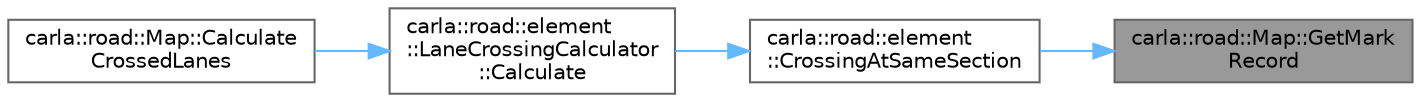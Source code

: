 digraph "carla::road::Map::GetMarkRecord"
{
 // INTERACTIVE_SVG=YES
 // LATEX_PDF_SIZE
  bgcolor="transparent";
  edge [fontname=Helvetica,fontsize=10,labelfontname=Helvetica,labelfontsize=10];
  node [fontname=Helvetica,fontsize=10,shape=box,height=0.2,width=0.4];
  rankdir="RL";
  Node1 [id="Node000001",label="carla::road::Map::GetMark\lRecord",height=0.2,width=0.4,color="gray40", fillcolor="grey60", style="filled", fontcolor="black",tooltip=" "];
  Node1 -> Node2 [id="edge1_Node000001_Node000002",dir="back",color="steelblue1",style="solid",tooltip=" "];
  Node2 [id="Node000002",label="carla::road::element\l::CrossingAtSameSection",height=0.2,width=0.4,color="grey40", fillcolor="white", style="filled",URL="$df/dc1/namespacecarla_1_1road_1_1element.html#acbe8560f6810573eb51af9654c3ada77",tooltip="Calculate the lane markings that need to be crossed from lane_id_origin to lane_id_destination."];
  Node2 -> Node3 [id="edge2_Node000002_Node000003",dir="back",color="steelblue1",style="solid",tooltip=" "];
  Node3 [id="Node000003",label="carla::road::element\l::LaneCrossingCalculator\l::Calculate",height=0.2,width=0.4,color="grey40", fillcolor="white", style="filled",URL="$d2/d60/classcarla_1_1road_1_1element_1_1LaneCrossingCalculator.html#a589511f573df9e9c46c55a7a46c02cd6",tooltip=" "];
  Node3 -> Node4 [id="edge3_Node000003_Node000004",dir="back",color="steelblue1",style="solid",tooltip=" "];
  Node4 [id="Node000004",label="carla::road::Map::Calculate\lCrossedLanes",height=0.2,width=0.4,color="grey40", fillcolor="white", style="filled",URL="$d0/d34/classcarla_1_1road_1_1Map.html#a4d3427dc449d9555dc1a02865d110e76",tooltip=" "];
}
